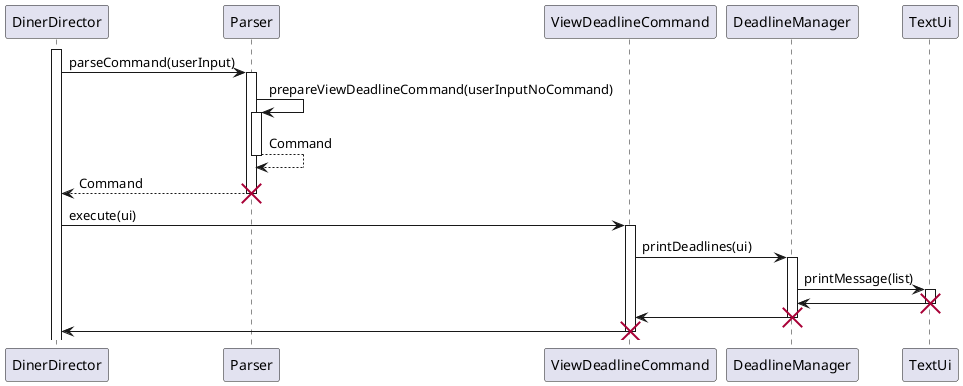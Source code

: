 @startuml
'https://plantuml.com/sequence-diagram

activate DinerDirector

DinerDirector -> Parser: parseCommand(userInput)
activate Parser

Parser -> Parser: prepareViewDeadlineCommand(userInputNoCommand)
activate Parser
Parser --> Parser : Command
deactivate Parser

Parser --> DinerDirector : Command
deactivate Parser
destroy Parser

DinerDirector -> ViewDeadlineCommand: execute(ui)
activate ViewDeadlineCommand

ViewDeadlineCommand -> DeadlineManager: printDeadlines(ui)
activate DeadlineManager

DeadlineManager -> TextUi: printMessage(list)
activate TextUi

TextUi -> DeadlineManager
deactivate TextUi
destroy TextUi

DeadlineManager -> ViewDeadlineCommand
deactivate DeadlineManager
destroy DeadlineManager

ViewDeadlineCommand -> DinerDirector
deactivate ViewDeadlineCommand
destroy ViewDeadlineCommand


@enduml